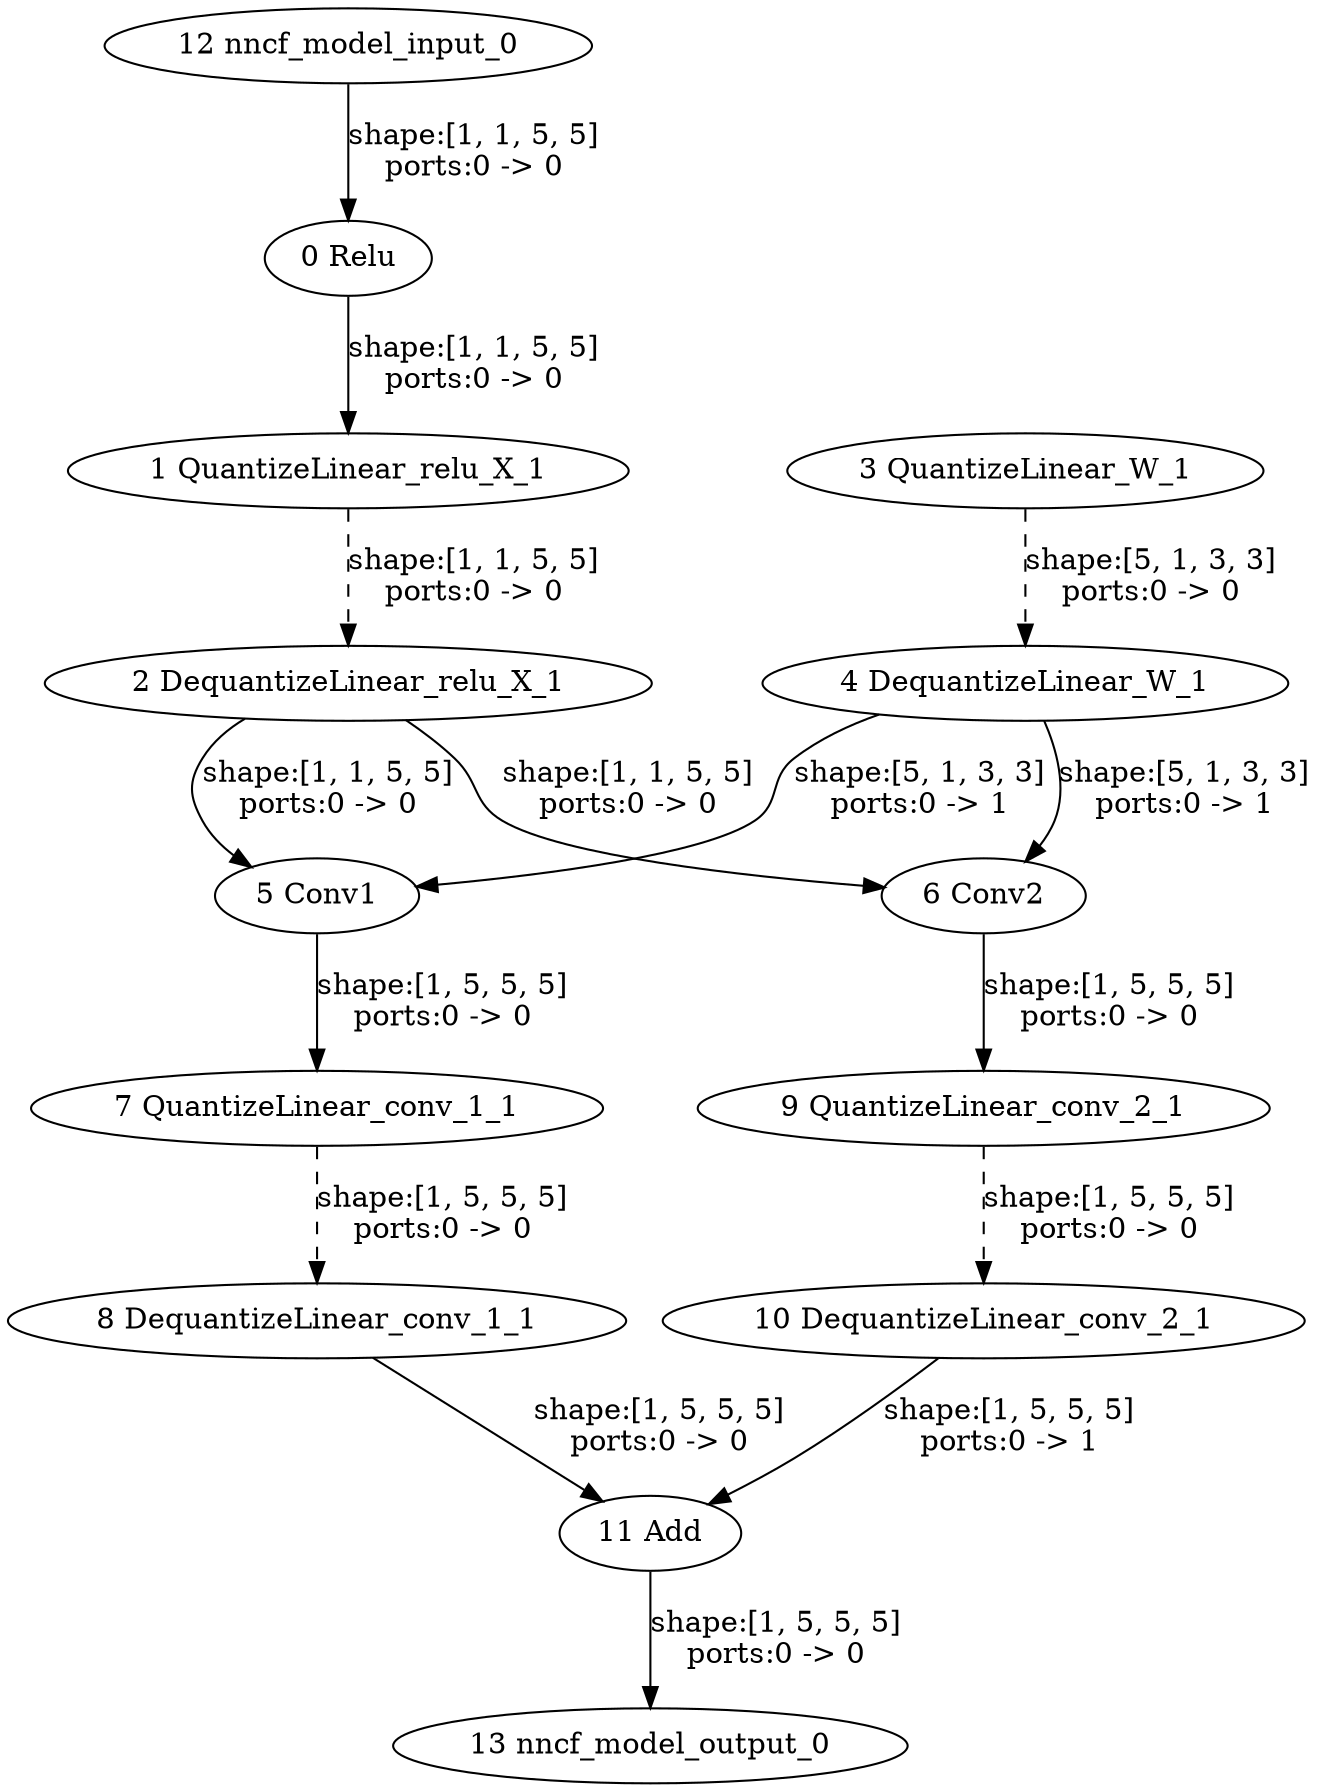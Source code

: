 strict digraph  {
"0 Relu" [id=0, type=Relu];
"1 QuantizeLinear_relu_X_1" [id=1, type=QuantizeLinear];
"2 DequantizeLinear_relu_X_1" [id=2, type=DequantizeLinear];
"3 QuantizeLinear_W_1" [id=3, type=QuantizeLinear];
"4 DequantizeLinear_W_1" [id=4, type=DequantizeLinear];
"5 Conv1" [id=5, type=Conv];
"6 Conv2" [id=6, type=Conv];
"7 QuantizeLinear_conv_1_1" [id=7, type=QuantizeLinear];
"8 DequantizeLinear_conv_1_1" [id=8, type=DequantizeLinear];
"9 QuantizeLinear_conv_2_1" [id=9, type=QuantizeLinear];
"10 DequantizeLinear_conv_2_1" [id=10, type=DequantizeLinear];
"11 Add" [id=11, type=Add];
"12 nncf_model_input_0" [id=12, type=nncf_model_input];
"13 nncf_model_output_0" [id=13, type=nncf_model_output];
"0 Relu" -> "1 QuantizeLinear_relu_X_1"  [label="shape:[1, 1, 5, 5]\nports:0 -> 0", style=solid];
"1 QuantizeLinear_relu_X_1" -> "2 DequantizeLinear_relu_X_1"  [label="shape:[1, 1, 5, 5]\nports:0 -> 0", style=dashed];
"2 DequantizeLinear_relu_X_1" -> "5 Conv1"  [label="shape:[1, 1, 5, 5]\nports:0 -> 0", style=solid];
"2 DequantizeLinear_relu_X_1" -> "6 Conv2"  [label="shape:[1, 1, 5, 5]\nports:0 -> 0", style=solid];
"3 QuantizeLinear_W_1" -> "4 DequantizeLinear_W_1"  [label="shape:[5, 1, 3, 3]\nports:0 -> 0", style=dashed];
"4 DequantizeLinear_W_1" -> "5 Conv1"  [label="shape:[5, 1, 3, 3]\nports:0 -> 1", style=solid];
"4 DequantizeLinear_W_1" -> "6 Conv2"  [label="shape:[5, 1, 3, 3]\nports:0 -> 1", style=solid];
"5 Conv1" -> "7 QuantizeLinear_conv_1_1"  [label="shape:[1, 5, 5, 5]\nports:0 -> 0", style=solid];
"6 Conv2" -> "9 QuantizeLinear_conv_2_1"  [label="shape:[1, 5, 5, 5]\nports:0 -> 0", style=solid];
"7 QuantizeLinear_conv_1_1" -> "8 DequantizeLinear_conv_1_1"  [label="shape:[1, 5, 5, 5]\nports:0 -> 0", style=dashed];
"8 DequantizeLinear_conv_1_1" -> "11 Add"  [label="shape:[1, 5, 5, 5]\nports:0 -> 0", style=solid];
"9 QuantizeLinear_conv_2_1" -> "10 DequantizeLinear_conv_2_1"  [label="shape:[1, 5, 5, 5]\nports:0 -> 0", style=dashed];
"10 DequantizeLinear_conv_2_1" -> "11 Add"  [label="shape:[1, 5, 5, 5]\nports:0 -> 1", style=solid];
"11 Add" -> "13 nncf_model_output_0"  [label="shape:[1, 5, 5, 5]\nports:0 -> 0", style=solid];
"12 nncf_model_input_0" -> "0 Relu"  [label="shape:[1, 1, 5, 5]\nports:0 -> 0", style=solid];
}
